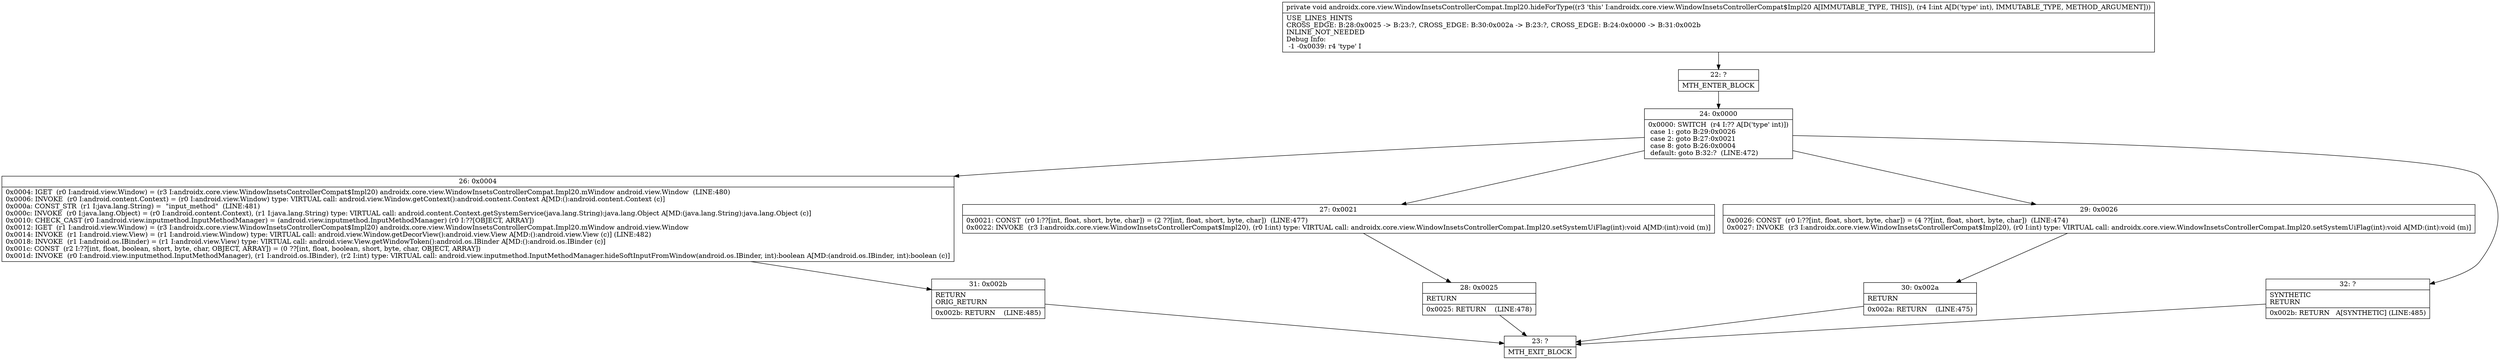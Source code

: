 digraph "CFG forandroidx.core.view.WindowInsetsControllerCompat.Impl20.hideForType(I)V" {
Node_22 [shape=record,label="{22\:\ ?|MTH_ENTER_BLOCK\l}"];
Node_24 [shape=record,label="{24\:\ 0x0000|0x0000: SWITCH  (r4 I:?? A[D('type' int)])\l case 1: goto B:29:0x0026\l case 2: goto B:27:0x0021\l case 8: goto B:26:0x0004\l default: goto B:32:?  (LINE:472)\l}"];
Node_26 [shape=record,label="{26\:\ 0x0004|0x0004: IGET  (r0 I:android.view.Window) = (r3 I:androidx.core.view.WindowInsetsControllerCompat$Impl20) androidx.core.view.WindowInsetsControllerCompat.Impl20.mWindow android.view.Window  (LINE:480)\l0x0006: INVOKE  (r0 I:android.content.Context) = (r0 I:android.view.Window) type: VIRTUAL call: android.view.Window.getContext():android.content.Context A[MD:():android.content.Context (c)]\l0x000a: CONST_STR  (r1 I:java.lang.String) =  \"input_method\"  (LINE:481)\l0x000c: INVOKE  (r0 I:java.lang.Object) = (r0 I:android.content.Context), (r1 I:java.lang.String) type: VIRTUAL call: android.content.Context.getSystemService(java.lang.String):java.lang.Object A[MD:(java.lang.String):java.lang.Object (c)]\l0x0010: CHECK_CAST (r0 I:android.view.inputmethod.InputMethodManager) = (android.view.inputmethod.InputMethodManager) (r0 I:??[OBJECT, ARRAY]) \l0x0012: IGET  (r1 I:android.view.Window) = (r3 I:androidx.core.view.WindowInsetsControllerCompat$Impl20) androidx.core.view.WindowInsetsControllerCompat.Impl20.mWindow android.view.Window \l0x0014: INVOKE  (r1 I:android.view.View) = (r1 I:android.view.Window) type: VIRTUAL call: android.view.Window.getDecorView():android.view.View A[MD:():android.view.View (c)] (LINE:482)\l0x0018: INVOKE  (r1 I:android.os.IBinder) = (r1 I:android.view.View) type: VIRTUAL call: android.view.View.getWindowToken():android.os.IBinder A[MD:():android.os.IBinder (c)]\l0x001c: CONST  (r2 I:??[int, float, boolean, short, byte, char, OBJECT, ARRAY]) = (0 ??[int, float, boolean, short, byte, char, OBJECT, ARRAY]) \l0x001d: INVOKE  (r0 I:android.view.inputmethod.InputMethodManager), (r1 I:android.os.IBinder), (r2 I:int) type: VIRTUAL call: android.view.inputmethod.InputMethodManager.hideSoftInputFromWindow(android.os.IBinder, int):boolean A[MD:(android.os.IBinder, int):boolean (c)]\l}"];
Node_31 [shape=record,label="{31\:\ 0x002b|RETURN\lORIG_RETURN\l|0x002b: RETURN    (LINE:485)\l}"];
Node_23 [shape=record,label="{23\:\ ?|MTH_EXIT_BLOCK\l}"];
Node_27 [shape=record,label="{27\:\ 0x0021|0x0021: CONST  (r0 I:??[int, float, short, byte, char]) = (2 ??[int, float, short, byte, char])  (LINE:477)\l0x0022: INVOKE  (r3 I:androidx.core.view.WindowInsetsControllerCompat$Impl20), (r0 I:int) type: VIRTUAL call: androidx.core.view.WindowInsetsControllerCompat.Impl20.setSystemUiFlag(int):void A[MD:(int):void (m)]\l}"];
Node_28 [shape=record,label="{28\:\ 0x0025|RETURN\l|0x0025: RETURN    (LINE:478)\l}"];
Node_29 [shape=record,label="{29\:\ 0x0026|0x0026: CONST  (r0 I:??[int, float, short, byte, char]) = (4 ??[int, float, short, byte, char])  (LINE:474)\l0x0027: INVOKE  (r3 I:androidx.core.view.WindowInsetsControllerCompat$Impl20), (r0 I:int) type: VIRTUAL call: androidx.core.view.WindowInsetsControllerCompat.Impl20.setSystemUiFlag(int):void A[MD:(int):void (m)]\l}"];
Node_30 [shape=record,label="{30\:\ 0x002a|RETURN\l|0x002a: RETURN    (LINE:475)\l}"];
Node_32 [shape=record,label="{32\:\ ?|SYNTHETIC\lRETURN\l|0x002b: RETURN   A[SYNTHETIC] (LINE:485)\l}"];
MethodNode[shape=record,label="{private void androidx.core.view.WindowInsetsControllerCompat.Impl20.hideForType((r3 'this' I:androidx.core.view.WindowInsetsControllerCompat$Impl20 A[IMMUTABLE_TYPE, THIS]), (r4 I:int A[D('type' int), IMMUTABLE_TYPE, METHOD_ARGUMENT]))  | USE_LINES_HINTS\lCROSS_EDGE: B:28:0x0025 \-\> B:23:?, CROSS_EDGE: B:30:0x002a \-\> B:23:?, CROSS_EDGE: B:24:0x0000 \-\> B:31:0x002b\lINLINE_NOT_NEEDED\lDebug Info:\l  \-1 \-0x0039: r4 'type' I\l}"];
MethodNode -> Node_22;Node_22 -> Node_24;
Node_24 -> Node_26;
Node_24 -> Node_27;
Node_24 -> Node_29;
Node_24 -> Node_32;
Node_26 -> Node_31;
Node_31 -> Node_23;
Node_27 -> Node_28;
Node_28 -> Node_23;
Node_29 -> Node_30;
Node_30 -> Node_23;
Node_32 -> Node_23;
}

